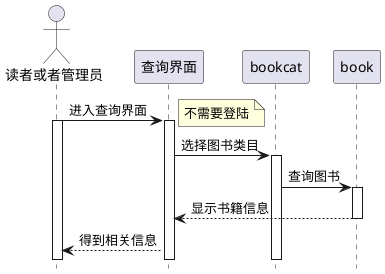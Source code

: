 @startuml
hide footbox
actor 读者或者管理员 as d
participant 查询界面 as c
participant bookcat
participant book
d->c:进入查询界面
activate d
note right:不需要登陆
activate c
c->bookcat:选择图书类目
activate bookcat
bookcat -> book:查询图书
activate book
book-->c:显示书籍信息
deactivate book
c-->d:得到相关信息
@enduml